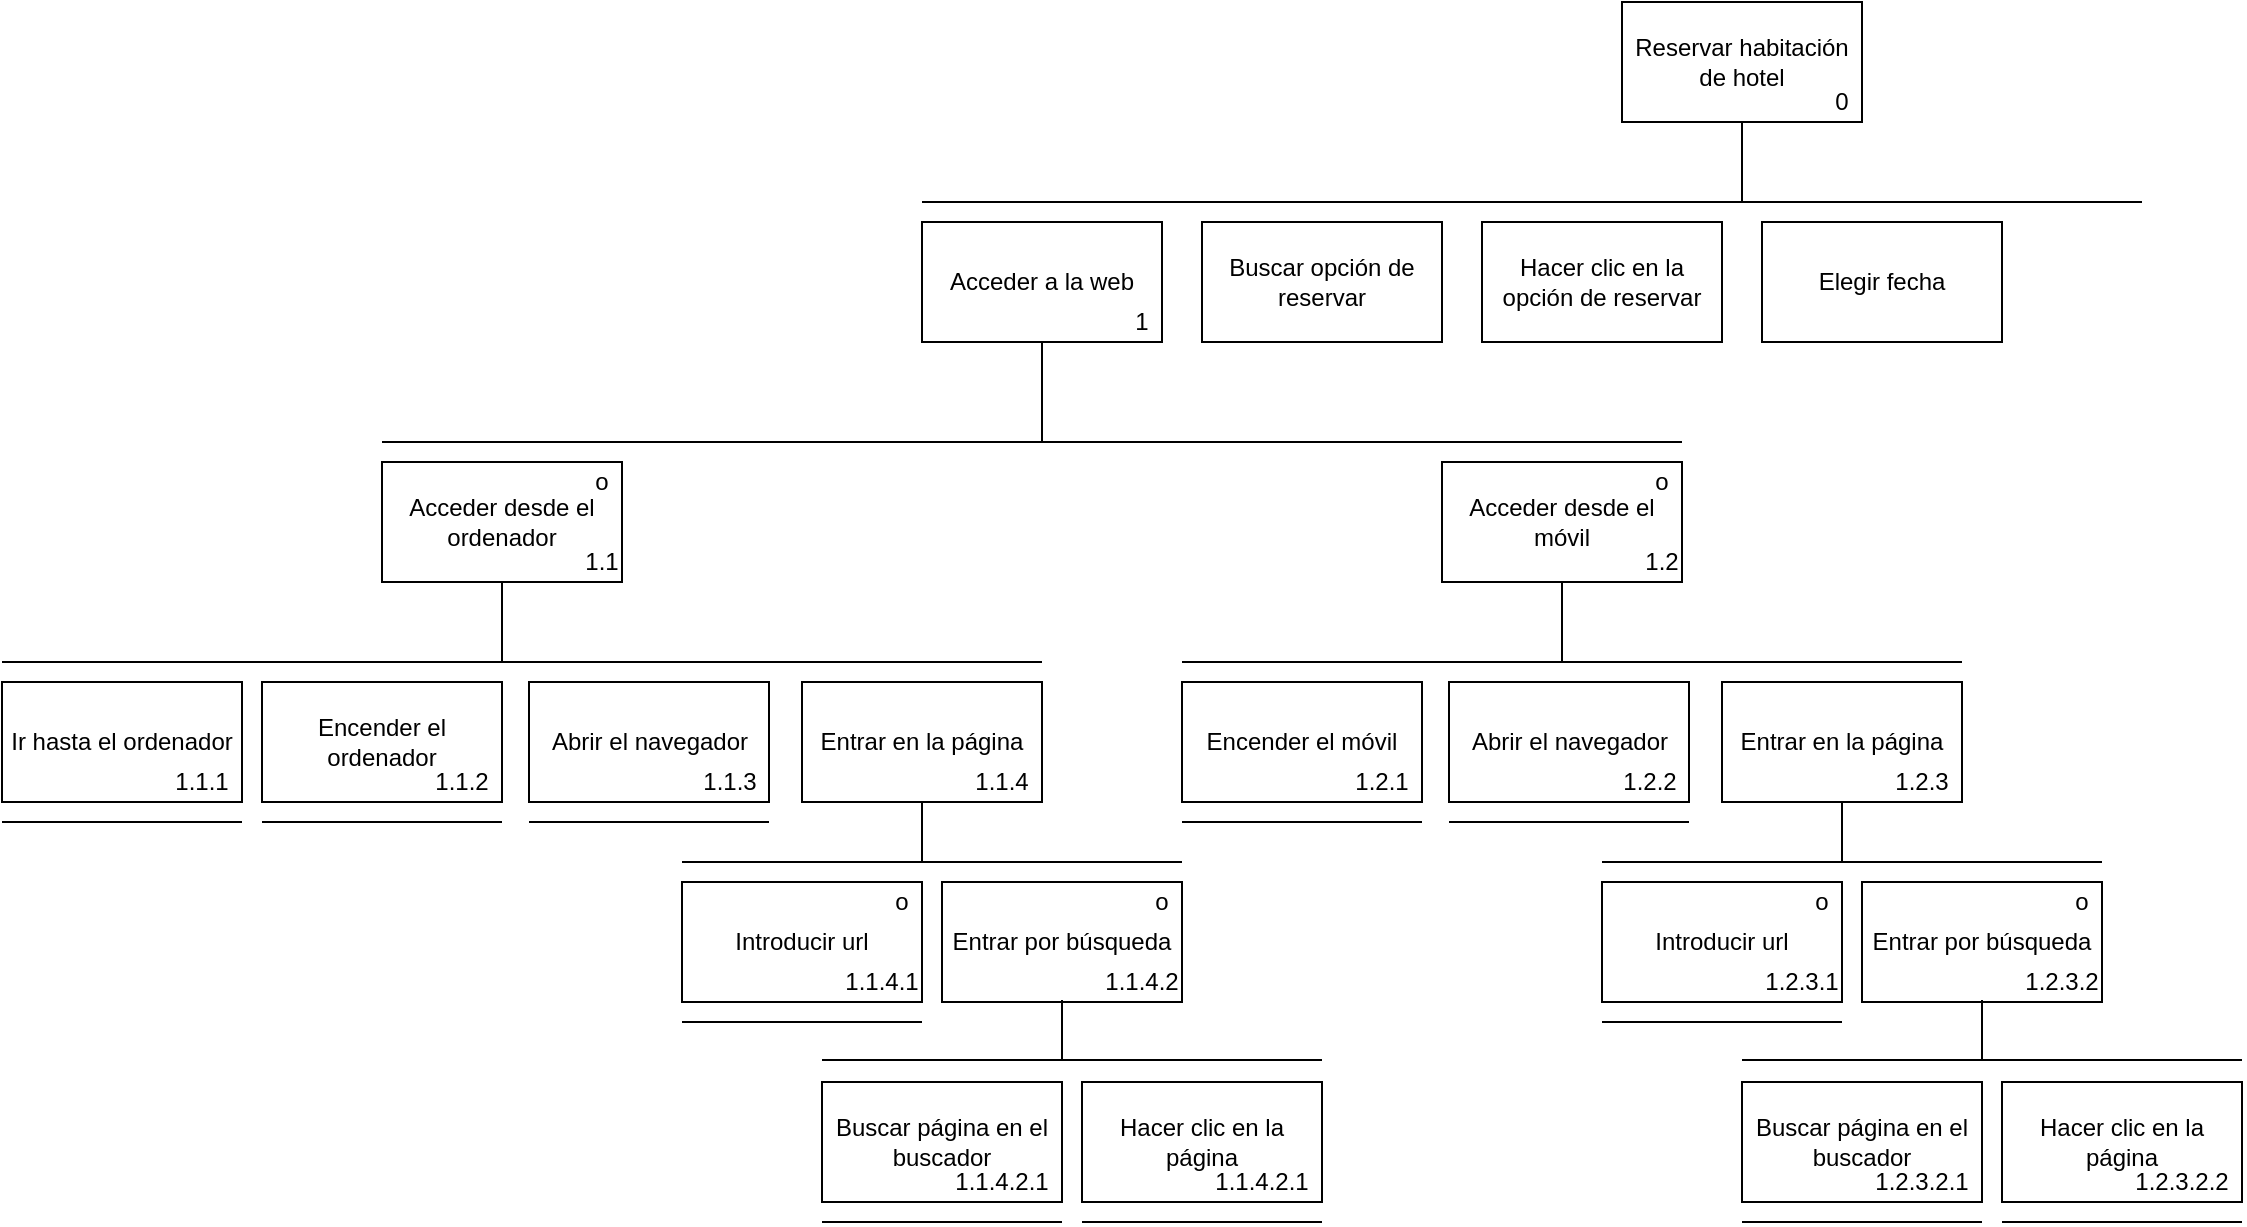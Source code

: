 <mxfile version="12.9.3" type="github">
  <diagram id="vgMpB3oz3y_oeOcNTijl" name="Page-1">
    <mxGraphModel dx="1692" dy="457" grid="1" gridSize="10" guides="1" tooltips="1" connect="1" arrows="1" fold="1" page="1" pageScale="1" pageWidth="827" pageHeight="1169" math="0" shadow="0">
      <root>
        <mxCell id="0" />
        <mxCell id="1" parent="0" />
        <mxCell id="CEYnPQlG16EadwTZ8Rgl-3" style="edgeStyle=orthogonalEdgeStyle;rounded=0;orthogonalLoop=1;jettySize=auto;html=1;endArrow=none;endFill=0;" edge="1" parent="1" source="CEYnPQlG16EadwTZ8Rgl-1">
          <mxGeometry relative="1" as="geometry">
            <mxPoint x="400" y="170" as="targetPoint" />
          </mxGeometry>
        </mxCell>
        <mxCell id="CEYnPQlG16EadwTZ8Rgl-1" value="Reservar habitación de hotel" style="rounded=0;whiteSpace=wrap;html=1;" vertex="1" parent="1">
          <mxGeometry x="340" y="70" width="120" height="60" as="geometry" />
        </mxCell>
        <mxCell id="CEYnPQlG16EadwTZ8Rgl-6" value="" style="endArrow=none;html=1;" edge="1" parent="1">
          <mxGeometry width="50" height="50" relative="1" as="geometry">
            <mxPoint x="-10" y="170" as="sourcePoint" />
            <mxPoint x="600" y="170" as="targetPoint" />
          </mxGeometry>
        </mxCell>
        <mxCell id="CEYnPQlG16EadwTZ8Rgl-7" value="0" style="text;html=1;strokeColor=none;fillColor=none;align=center;verticalAlign=middle;whiteSpace=wrap;rounded=0;" vertex="1" parent="1">
          <mxGeometry x="430" y="110" width="40" height="20" as="geometry" />
        </mxCell>
        <mxCell id="CEYnPQlG16EadwTZ8Rgl-11" style="edgeStyle=none;orthogonalLoop=1;jettySize=auto;html=1;endArrow=none;" edge="1" parent="1" source="CEYnPQlG16EadwTZ8Rgl-8">
          <mxGeometry relative="1" as="geometry">
            <mxPoint x="50" y="290" as="targetPoint" />
          </mxGeometry>
        </mxCell>
        <mxCell id="CEYnPQlG16EadwTZ8Rgl-8" value="Acceder a la web" style="rounded=0;whiteSpace=wrap;html=1;" vertex="1" parent="1">
          <mxGeometry x="-10" y="180" width="120" height="60" as="geometry" />
        </mxCell>
        <mxCell id="CEYnPQlG16EadwTZ8Rgl-9" value="1" style="text;html=1;strokeColor=none;fillColor=none;align=center;verticalAlign=middle;whiteSpace=wrap;rounded=0;" vertex="1" parent="1">
          <mxGeometry x="80" y="220" width="40" height="20" as="geometry" />
        </mxCell>
        <mxCell id="CEYnPQlG16EadwTZ8Rgl-16" style="edgeStyle=none;orthogonalLoop=1;jettySize=auto;html=1;endArrow=none;" edge="1" parent="1" source="CEYnPQlG16EadwTZ8Rgl-12">
          <mxGeometry relative="1" as="geometry">
            <mxPoint x="-220" y="400" as="targetPoint" />
          </mxGeometry>
        </mxCell>
        <mxCell id="CEYnPQlG16EadwTZ8Rgl-12" value="Acceder desde el ordenador" style="rounded=0;whiteSpace=wrap;html=1;" vertex="1" parent="1">
          <mxGeometry x="-280" y="300" width="120" height="60" as="geometry" />
        </mxCell>
        <mxCell id="CEYnPQlG16EadwTZ8Rgl-60" style="edgeStyle=none;orthogonalLoop=1;jettySize=auto;html=1;endArrow=none;" edge="1" parent="1" source="CEYnPQlG16EadwTZ8Rgl-13">
          <mxGeometry relative="1" as="geometry">
            <mxPoint x="310" y="400" as="targetPoint" />
          </mxGeometry>
        </mxCell>
        <mxCell id="CEYnPQlG16EadwTZ8Rgl-13" value="Acceder desde el móvil" style="rounded=0;whiteSpace=wrap;html=1;" vertex="1" parent="1">
          <mxGeometry x="250" y="300" width="120" height="60" as="geometry" />
        </mxCell>
        <mxCell id="CEYnPQlG16EadwTZ8Rgl-14" value="" style="endArrow=none;html=1;" edge="1" parent="1">
          <mxGeometry width="50" height="50" relative="1" as="geometry">
            <mxPoint x="-280" y="290" as="sourcePoint" />
            <mxPoint x="370" y="290" as="targetPoint" />
          </mxGeometry>
        </mxCell>
        <mxCell id="CEYnPQlG16EadwTZ8Rgl-17" value="Ir hasta el ordenador" style="rounded=0;whiteSpace=wrap;html=1;" vertex="1" parent="1">
          <mxGeometry x="-470" y="410" width="120" height="60" as="geometry" />
        </mxCell>
        <mxCell id="CEYnPQlG16EadwTZ8Rgl-18" value="" style="endArrow=none;html=1;" edge="1" parent="1">
          <mxGeometry width="50" height="50" relative="1" as="geometry">
            <mxPoint x="-470" y="400" as="sourcePoint" />
            <mxPoint x="50" y="400" as="targetPoint" />
          </mxGeometry>
        </mxCell>
        <mxCell id="CEYnPQlG16EadwTZ8Rgl-19" value="Encender el ordenador" style="rounded=0;whiteSpace=wrap;html=1;" vertex="1" parent="1">
          <mxGeometry x="-340" y="410" width="120" height="60" as="geometry" />
        </mxCell>
        <mxCell id="CEYnPQlG16EadwTZ8Rgl-20" value="Abrir el navegador" style="rounded=0;whiteSpace=wrap;html=1;" vertex="1" parent="1">
          <mxGeometry x="-206.5" y="410" width="120" height="60" as="geometry" />
        </mxCell>
        <mxCell id="CEYnPQlG16EadwTZ8Rgl-21" value="Entrar en la página" style="rounded=0;whiteSpace=wrap;html=1;" vertex="1" parent="1">
          <mxGeometry x="-70" y="410" width="120" height="60" as="geometry" />
        </mxCell>
        <mxCell id="CEYnPQlG16EadwTZ8Rgl-25" style="edgeStyle=none;orthogonalLoop=1;jettySize=auto;html=1;endArrow=none;exitX=0.5;exitY=1;exitDx=0;exitDy=0;" edge="1" parent="1" source="CEYnPQlG16EadwTZ8Rgl-21">
          <mxGeometry relative="1" as="geometry">
            <mxPoint x="-10" y="500" as="targetPoint" />
            <mxPoint x="-200" y="380" as="sourcePoint" />
          </mxGeometry>
        </mxCell>
        <mxCell id="CEYnPQlG16EadwTZ8Rgl-26" value="" style="endArrow=none;html=1;" edge="1" parent="1">
          <mxGeometry width="50" height="50" relative="1" as="geometry">
            <mxPoint x="-130" y="500" as="sourcePoint" />
            <mxPoint x="120" y="500" as="targetPoint" />
          </mxGeometry>
        </mxCell>
        <mxCell id="CEYnPQlG16EadwTZ8Rgl-27" value="Introducir url" style="rounded=0;whiteSpace=wrap;html=1;" vertex="1" parent="1">
          <mxGeometry x="-130" y="510" width="120" height="60" as="geometry" />
        </mxCell>
        <mxCell id="CEYnPQlG16EadwTZ8Rgl-28" value="Entrar por búsqueda" style="rounded=0;whiteSpace=wrap;html=1;" vertex="1" parent="1">
          <mxGeometry y="510" width="120" height="60" as="geometry" />
        </mxCell>
        <mxCell id="CEYnPQlG16EadwTZ8Rgl-29" value="o" style="text;html=1;strokeColor=none;fillColor=none;align=center;verticalAlign=middle;whiteSpace=wrap;rounded=0;" vertex="1" parent="1">
          <mxGeometry x="-40" y="510" width="40" height="20" as="geometry" />
        </mxCell>
        <mxCell id="CEYnPQlG16EadwTZ8Rgl-30" value="o" style="text;html=1;strokeColor=none;fillColor=none;align=center;verticalAlign=middle;whiteSpace=wrap;rounded=0;" vertex="1" parent="1">
          <mxGeometry x="90" y="510" width="40" height="20" as="geometry" />
        </mxCell>
        <mxCell id="CEYnPQlG16EadwTZ8Rgl-31" style="edgeStyle=none;orthogonalLoop=1;jettySize=auto;html=1;endArrow=none;exitX=0.5;exitY=1;exitDx=0;exitDy=0;" edge="1" parent="1">
          <mxGeometry relative="1" as="geometry">
            <mxPoint x="60" y="599" as="targetPoint" />
            <mxPoint x="60" y="569" as="sourcePoint" />
          </mxGeometry>
        </mxCell>
        <mxCell id="CEYnPQlG16EadwTZ8Rgl-32" value="" style="endArrow=none;html=1;" edge="1" parent="1">
          <mxGeometry width="50" height="50" relative="1" as="geometry">
            <mxPoint x="-60" y="599" as="sourcePoint" />
            <mxPoint x="190" y="599" as="targetPoint" />
          </mxGeometry>
        </mxCell>
        <mxCell id="CEYnPQlG16EadwTZ8Rgl-33" value="Buscar página en el buscador" style="rounded=0;whiteSpace=wrap;html=1;" vertex="1" parent="1">
          <mxGeometry x="-60" y="610" width="120" height="60" as="geometry" />
        </mxCell>
        <mxCell id="CEYnPQlG16EadwTZ8Rgl-34" value="Hacer clic en la página" style="rounded=0;whiteSpace=wrap;html=1;" vertex="1" parent="1">
          <mxGeometry x="70" y="610" width="120" height="60" as="geometry" />
        </mxCell>
        <mxCell id="CEYnPQlG16EadwTZ8Rgl-35" value="" style="endArrow=none;html=1;" edge="1" parent="1">
          <mxGeometry width="50" height="50" relative="1" as="geometry">
            <mxPoint x="-470" y="480" as="sourcePoint" />
            <mxPoint x="-350" y="480" as="targetPoint" />
          </mxGeometry>
        </mxCell>
        <mxCell id="CEYnPQlG16EadwTZ8Rgl-36" value="" style="endArrow=none;html=1;" edge="1" parent="1">
          <mxGeometry width="50" height="50" relative="1" as="geometry">
            <mxPoint x="-340" y="480" as="sourcePoint" />
            <mxPoint x="-220" y="480" as="targetPoint" />
          </mxGeometry>
        </mxCell>
        <mxCell id="CEYnPQlG16EadwTZ8Rgl-37" value="" style="endArrow=none;html=1;" edge="1" parent="1">
          <mxGeometry width="50" height="50" relative="1" as="geometry">
            <mxPoint x="-206.5" y="480" as="sourcePoint" />
            <mxPoint x="-86.5" y="480" as="targetPoint" />
          </mxGeometry>
        </mxCell>
        <mxCell id="CEYnPQlG16EadwTZ8Rgl-38" value="" style="endArrow=none;html=1;" edge="1" parent="1">
          <mxGeometry width="50" height="50" relative="1" as="geometry">
            <mxPoint x="-130" y="580" as="sourcePoint" />
            <mxPoint x="-10" y="580" as="targetPoint" />
          </mxGeometry>
        </mxCell>
        <mxCell id="CEYnPQlG16EadwTZ8Rgl-39" value="" style="endArrow=none;html=1;" edge="1" parent="1">
          <mxGeometry width="50" height="50" relative="1" as="geometry">
            <mxPoint x="-60" y="680" as="sourcePoint" />
            <mxPoint x="60" y="680" as="targetPoint" />
          </mxGeometry>
        </mxCell>
        <mxCell id="CEYnPQlG16EadwTZ8Rgl-40" value="" style="endArrow=none;html=1;" edge="1" parent="1">
          <mxGeometry width="50" height="50" relative="1" as="geometry">
            <mxPoint x="70" y="680" as="sourcePoint" />
            <mxPoint x="190" y="680" as="targetPoint" />
          </mxGeometry>
        </mxCell>
        <mxCell id="CEYnPQlG16EadwTZ8Rgl-41" value="Encender el móvil" style="rounded=0;whiteSpace=wrap;html=1;" vertex="1" parent="1">
          <mxGeometry x="120" y="410" width="120" height="60" as="geometry" />
        </mxCell>
        <mxCell id="CEYnPQlG16EadwTZ8Rgl-42" value="Abrir el navegador" style="rounded=0;whiteSpace=wrap;html=1;" vertex="1" parent="1">
          <mxGeometry x="253.5" y="410" width="120" height="60" as="geometry" />
        </mxCell>
        <mxCell id="CEYnPQlG16EadwTZ8Rgl-43" value="Entrar en la página" style="rounded=0;whiteSpace=wrap;html=1;" vertex="1" parent="1">
          <mxGeometry x="390" y="410" width="120" height="60" as="geometry" />
        </mxCell>
        <mxCell id="CEYnPQlG16EadwTZ8Rgl-44" style="edgeStyle=none;orthogonalLoop=1;jettySize=auto;html=1;endArrow=none;exitX=0.5;exitY=1;exitDx=0;exitDy=0;" edge="1" parent="1" source="CEYnPQlG16EadwTZ8Rgl-43">
          <mxGeometry relative="1" as="geometry">
            <mxPoint x="450" y="500" as="targetPoint" />
            <mxPoint x="260" y="380" as="sourcePoint" />
          </mxGeometry>
        </mxCell>
        <mxCell id="CEYnPQlG16EadwTZ8Rgl-45" value="" style="endArrow=none;html=1;" edge="1" parent="1">
          <mxGeometry width="50" height="50" relative="1" as="geometry">
            <mxPoint x="330" y="500" as="sourcePoint" />
            <mxPoint x="580" y="500" as="targetPoint" />
          </mxGeometry>
        </mxCell>
        <mxCell id="CEYnPQlG16EadwTZ8Rgl-46" value="Introducir url" style="rounded=0;whiteSpace=wrap;html=1;" vertex="1" parent="1">
          <mxGeometry x="330" y="510" width="120" height="60" as="geometry" />
        </mxCell>
        <mxCell id="CEYnPQlG16EadwTZ8Rgl-47" value="Entrar por búsqueda" style="rounded=0;whiteSpace=wrap;html=1;" vertex="1" parent="1">
          <mxGeometry x="460" y="510" width="120" height="60" as="geometry" />
        </mxCell>
        <mxCell id="CEYnPQlG16EadwTZ8Rgl-48" value="o" style="text;html=1;strokeColor=none;fillColor=none;align=center;verticalAlign=middle;whiteSpace=wrap;rounded=0;" vertex="1" parent="1">
          <mxGeometry x="420" y="510" width="40" height="20" as="geometry" />
        </mxCell>
        <mxCell id="CEYnPQlG16EadwTZ8Rgl-49" value="o" style="text;html=1;strokeColor=none;fillColor=none;align=center;verticalAlign=middle;whiteSpace=wrap;rounded=0;" vertex="1" parent="1">
          <mxGeometry x="550" y="510" width="40" height="20" as="geometry" />
        </mxCell>
        <mxCell id="CEYnPQlG16EadwTZ8Rgl-50" style="edgeStyle=none;orthogonalLoop=1;jettySize=auto;html=1;endArrow=none;exitX=0.5;exitY=1;exitDx=0;exitDy=0;" edge="1" parent="1">
          <mxGeometry relative="1" as="geometry">
            <mxPoint x="520" y="599" as="targetPoint" />
            <mxPoint x="520" y="569" as="sourcePoint" />
          </mxGeometry>
        </mxCell>
        <mxCell id="CEYnPQlG16EadwTZ8Rgl-51" value="" style="endArrow=none;html=1;" edge="1" parent="1">
          <mxGeometry width="50" height="50" relative="1" as="geometry">
            <mxPoint x="400" y="599" as="sourcePoint" />
            <mxPoint x="650" y="599" as="targetPoint" />
          </mxGeometry>
        </mxCell>
        <mxCell id="CEYnPQlG16EadwTZ8Rgl-52" value="Buscar página en el buscador" style="rounded=0;whiteSpace=wrap;html=1;" vertex="1" parent="1">
          <mxGeometry x="400" y="610" width="120" height="60" as="geometry" />
        </mxCell>
        <mxCell id="CEYnPQlG16EadwTZ8Rgl-53" value="Hacer clic en la página" style="rounded=0;whiteSpace=wrap;html=1;" vertex="1" parent="1">
          <mxGeometry x="530" y="610" width="120" height="60" as="geometry" />
        </mxCell>
        <mxCell id="CEYnPQlG16EadwTZ8Rgl-54" value="" style="endArrow=none;html=1;" edge="1" parent="1">
          <mxGeometry width="50" height="50" relative="1" as="geometry">
            <mxPoint x="120" y="480" as="sourcePoint" />
            <mxPoint x="240" y="480" as="targetPoint" />
          </mxGeometry>
        </mxCell>
        <mxCell id="CEYnPQlG16EadwTZ8Rgl-55" value="" style="endArrow=none;html=1;" edge="1" parent="1">
          <mxGeometry width="50" height="50" relative="1" as="geometry">
            <mxPoint x="253.5" y="480" as="sourcePoint" />
            <mxPoint x="373.5" y="480" as="targetPoint" />
          </mxGeometry>
        </mxCell>
        <mxCell id="CEYnPQlG16EadwTZ8Rgl-56" value="" style="endArrow=none;html=1;" edge="1" parent="1">
          <mxGeometry width="50" height="50" relative="1" as="geometry">
            <mxPoint x="330" y="580" as="sourcePoint" />
            <mxPoint x="450" y="580" as="targetPoint" />
          </mxGeometry>
        </mxCell>
        <mxCell id="CEYnPQlG16EadwTZ8Rgl-57" value="" style="endArrow=none;html=1;" edge="1" parent="1">
          <mxGeometry width="50" height="50" relative="1" as="geometry">
            <mxPoint x="400" y="680" as="sourcePoint" />
            <mxPoint x="520" y="680" as="targetPoint" />
          </mxGeometry>
        </mxCell>
        <mxCell id="CEYnPQlG16EadwTZ8Rgl-58" value="" style="endArrow=none;html=1;" edge="1" parent="1">
          <mxGeometry width="50" height="50" relative="1" as="geometry">
            <mxPoint x="530" y="680" as="sourcePoint" />
            <mxPoint x="650" y="680" as="targetPoint" />
          </mxGeometry>
        </mxCell>
        <mxCell id="CEYnPQlG16EadwTZ8Rgl-59" value="" style="endArrow=none;html=1;" edge="1" parent="1">
          <mxGeometry width="50" height="50" relative="1" as="geometry">
            <mxPoint x="120" y="400" as="sourcePoint" />
            <mxPoint x="510" y="400" as="targetPoint" />
          </mxGeometry>
        </mxCell>
        <mxCell id="CEYnPQlG16EadwTZ8Rgl-61" value="o" style="text;html=1;strokeColor=none;fillColor=none;align=center;verticalAlign=middle;whiteSpace=wrap;rounded=0;" vertex="1" parent="1">
          <mxGeometry x="-190" y="300" width="40" height="20" as="geometry" />
        </mxCell>
        <mxCell id="CEYnPQlG16EadwTZ8Rgl-62" value="o" style="text;html=1;strokeColor=none;fillColor=none;align=center;verticalAlign=middle;whiteSpace=wrap;rounded=0;" vertex="1" parent="1">
          <mxGeometry x="340" y="300" width="40" height="20" as="geometry" />
        </mxCell>
        <mxCell id="CEYnPQlG16EadwTZ8Rgl-64" value="1.1" style="text;html=1;strokeColor=none;fillColor=none;align=center;verticalAlign=middle;whiteSpace=wrap;rounded=0;" vertex="1" parent="1">
          <mxGeometry x="-190" y="340" width="40" height="20" as="geometry" />
        </mxCell>
        <mxCell id="CEYnPQlG16EadwTZ8Rgl-65" value="1.2" style="text;html=1;strokeColor=none;fillColor=none;align=center;verticalAlign=middle;whiteSpace=wrap;rounded=0;" vertex="1" parent="1">
          <mxGeometry x="340" y="340" width="40" height="20" as="geometry" />
        </mxCell>
        <mxCell id="CEYnPQlG16EadwTZ8Rgl-66" value="1.1.1" style="text;html=1;strokeColor=none;fillColor=none;align=center;verticalAlign=middle;whiteSpace=wrap;rounded=0;" vertex="1" parent="1">
          <mxGeometry x="-390" y="450" width="40" height="20" as="geometry" />
        </mxCell>
        <mxCell id="CEYnPQlG16EadwTZ8Rgl-67" value="1.1.2&lt;span style=&quot;color: rgba(0 , 0 , 0 , 0) ; font-family: monospace ; font-size: 0px ; white-space: nowrap&quot;&gt;%3CmxGraphModel%3E%3Croot%3E%3CmxCell%20id%3D%220%22%2F%3E%3CmxCell%20id%3D%221%22%20parent%3D%220%22%2F%3E%3CmxCell%20id%3D%222%22%20value%3D%221.1%22%20style%3D%22text%3Bhtml%3D1%3BstrokeColor%3Dnone%3BfillColor%3Dnone%3Balign%3Dcenter%3BverticalAlign%3Dmiddle%3BwhiteSpace%3Dwrap%3Brounded%3D0%3B%22%20vertex%3D%221%22%20parent%3D%221%22%3E%3CmxGeometry%20x%3D%22-190%22%20y%3D%22340%22%20width%3D%2240%22%20height%3D%2220%22%20as%3D%22geometry%22%2F%3E%3C%2FmxCell%3E%3C%2Froot%3E%3C%2FmxGraphModel%3E&lt;/span&gt;" style="text;html=1;strokeColor=none;fillColor=none;align=center;verticalAlign=middle;whiteSpace=wrap;rounded=0;" vertex="1" parent="1">
          <mxGeometry x="-260" y="450" width="40" height="20" as="geometry" />
        </mxCell>
        <mxCell id="CEYnPQlG16EadwTZ8Rgl-68" value="1.1.3&lt;span style=&quot;color: rgba(0 , 0 , 0 , 0) ; font-family: monospace ; font-size: 0px ; white-space: nowrap&quot;&gt;%3CmxGraphModel%3E%3Croot%3E%3CmxCell%20id%3D%220%22%2F%3E%3CmxCell%20id%3D%221%22%20parent%3D%220%22%2F%3E%3CmxCell%20id%3D%222%22%20value%3D%221.1%22%20style%3D%22text%3Bhtml%3D1%3BstrokeColor%3Dnone%3BfillColor%3Dnone%3Balign%3Dcenter%3BverticalAlign%3Dmiddle%3BwhiteSpace%3Dwrap%3Brounded%3D0%3B%22%20vertex%3D%221%22%20parent%3D%221%22%3E%3CmxGeometry%20x%3D%22-190%22%20y%3D%22340%22%20width%3D%2240%22%20height%3D%2220%22%20as%3D%22geometry%22%2F%3E%3C%2FmxCell%3E%3C%2Froot%3E%3C%2FmxGraphModel%33&lt;/span&gt;" style="text;html=1;strokeColor=none;fillColor=none;align=center;verticalAlign=middle;whiteSpace=wrap;rounded=0;" vertex="1" parent="1">
          <mxGeometry x="-126.5" y="450" width="40" height="20" as="geometry" />
        </mxCell>
        <mxCell id="CEYnPQlG16EadwTZ8Rgl-69" value="1.1.4&lt;span style=&quot;color: rgba(0 , 0 , 0 , 0) ; font-family: monospace ; font-size: 0px ; white-space: nowrap&quot;&gt;%3CmxGraphModel%3E%3Croot%3E%3CmxCell%20id%3D%220%22%2F%3E%3CmxCell%20id%3D%221%22%20parent%3D%220%22%2F%3E%3CmxCell%20id%3D%222%22%20value%3D%221.1%22%20style%3D%22text%3Bhtml%3D1%3BstrokeColor%3Dnone%3BfillColor%3Dnone%3Balign%3Dcenter%3BverticalAlign%3Dmiddle%3BwhiteSpace%3Dwrap%3Brounded%3D0%3B%22%20vertex%3D%221%22%20parent%3D%221%22%3E%3CmxGeometry%20x%3D%22-190%22%20y%3D%22340%22%20width%3D%2240%22%20height%3D%2220%22%20as%3D%22geometry%22%2F%3E%3C%2FmxCell%3E%3C%2Froot%3E%3C%2FmxGraphModel%33&lt;/span&gt;" style="text;html=1;strokeColor=none;fillColor=none;align=center;verticalAlign=middle;whiteSpace=wrap;rounded=0;" vertex="1" parent="1">
          <mxGeometry x="10" y="450" width="40" height="20" as="geometry" />
        </mxCell>
        <mxCell id="CEYnPQlG16EadwTZ8Rgl-70" value="1.2.1" style="text;html=1;strokeColor=none;fillColor=none;align=center;verticalAlign=middle;whiteSpace=wrap;rounded=0;" vertex="1" parent="1">
          <mxGeometry x="200" y="450" width="40" height="20" as="geometry" />
        </mxCell>
        <mxCell id="CEYnPQlG16EadwTZ8Rgl-71" value="1.2.2&lt;span style=&quot;color: rgba(0 , 0 , 0 , 0) ; font-family: monospace ; font-size: 0px ; white-space: nowrap&quot;&gt;%3CmxGraphModel%3E%3Croot%3E%3CmxCell%20id%3D%220%22%2F%3E%3CmxCell%20id%3D%221%22%20parent%3D%220%22%2F%3E%3CmxCell%20id%3D%222%22%20value%3D%221.1%22%20style%3D%22text%3Bhtml%3D1%3BstrokeColor%3Dnone%3BfillColor%3Dnone%3Balign%3Dcenter%3BverticalAlign%3Dmiddle%3BwhiteSpace%3Dwrap%3Brounded%3D0%3B%22%20vertex%3D%221%22%20parent%3D%221%22%3E%3CmxGeometry%20x%3D%22-190%22%20y%3D%22340%22%20width%3D%2240%22%20height%3D%2220%22%20as%3D%22geometry%22%2F%3E%3C%2FmxCell%3E%3C%2Froot%3E%3C%2FmxGraphModel%3E&lt;/span&gt;" style="text;html=1;strokeColor=none;fillColor=none;align=center;verticalAlign=middle;whiteSpace=wrap;rounded=0;" vertex="1" parent="1">
          <mxGeometry x="333.5" y="450" width="40" height="20" as="geometry" />
        </mxCell>
        <mxCell id="CEYnPQlG16EadwTZ8Rgl-72" value="1.2.3&lt;span style=&quot;color: rgba(0 , 0 , 0 , 0) ; font-family: monospace ; font-size: 0px ; white-space: nowrap&quot;&gt;%3CmxGraphModel%3E%3Croot%3E%3CmxCell%20id%3D%220%22%2F%3E%3CmxCell%20id%3D%221%22%20parent%3D%220%22%2F%3E%3CmxCell%20id%3D%222%22%20value%3D%221.1%22%20style%3D%22text%3Bhtml%3D1%3BstrokeColor%3Dnone%3BfillColor%3Dnone%3Balign%3Dcenter%3BverticalAlign%3Dmiddle%3BwhiteSpace%3Dwrap%3Brounded%3D0%3B%22%20vertex%3D%221%22%20parent%3D%221%22%3E%3CmxGeometry%20x%3D%22-190%22%20y%3D%22340%22%20width%3D%2240%22%20height%3D%2220%22%20as%3D%22geometry%22%2F%3E%3C%2FmxCell%3E%3C%2Froot%3E%3C%2FmxGraphModel%33&lt;/span&gt;" style="text;html=1;strokeColor=none;fillColor=none;align=center;verticalAlign=middle;whiteSpace=wrap;rounded=0;" vertex="1" parent="1">
          <mxGeometry x="470" y="450" width="40" height="20" as="geometry" />
        </mxCell>
        <mxCell id="CEYnPQlG16EadwTZ8Rgl-74" value="1.1.4.1&lt;span style=&quot;color: rgba(0 , 0 , 0 , 0) ; font-family: monospace ; font-size: 0px ; white-space: nowrap&quot;&gt;%3CmxGraphModel%3E%3Croot%3E%3CmxCell%20id%3D%220%22%2F%3E%3CmxCell%20id%3D%221%22%20parent%3D%220%22%2F%3E%3CmxCell%20id%3D%222%22%20value%3D%221.1%22%20style%3D%22text%3Bhtml%3D1%3BstrokeColor%3Dnone%3BfillColor%3Dnone%3Balign%3Dcenter%3BverticalAlign%3Dmiddle%3BwhiteSpace%3Dwrap%3Brounded%3D0%3B%22%20vertex%3D%221%22%20parent%3D%221%22%3E%3CmxGeometry%20x%3D%22-190%22%20y%3D%22340%22%20width%3D%2240%22%20height%3D%2220%22%20as%3D%22geometry%22%2F%3E%3C%2FmxCell%3E%3C%2Froot%3E%3C%2FmxGraphModel%33&lt;/span&gt;" style="text;html=1;strokeColor=none;fillColor=none;align=center;verticalAlign=middle;whiteSpace=wrap;rounded=0;" vertex="1" parent="1">
          <mxGeometry x="-50" y="550" width="40" height="20" as="geometry" />
        </mxCell>
        <mxCell id="CEYnPQlG16EadwTZ8Rgl-75" value="1.1.4.2&lt;span style=&quot;color: rgba(0 , 0 , 0 , 0) ; font-family: monospace ; font-size: 0px ; white-space: nowrap&quot;&gt;%3CmxGraphModel%3E%3Croot%3E%3CmxCell%20id%3D%220%22%2F%3E%3CmxCell%20id%3D%221%22%20parent%3D%220%22%2F%3E%3CmxCell%20id%3D%222%22%20value%3D%221.1%22%20style%3D%22text%3Bhtml%3D1%3BstrokeColor%3Dnone%3BfillColor%3Dnone%3Balign%3Dcenter%3BverticalAlign%3Dmiddle%3BwhiteSpace%3Dwrap%3Brounded%3D0%3B%22%20vertex%3D%221%22%20parent%3D%221%22%3E%3CmxGeometry%20x%3D%22-190%22%20y%3D%22340%22%20width%3D%2240%22%20height%3D%2220%22%20as%3D%22geometry%22%2F%3E%3C%2FmxCell%3E%3C%2Froot%3E%3C%2FmxGraphModel%33&lt;/span&gt;" style="text;html=1;strokeColor=none;fillColor=none;align=center;verticalAlign=middle;whiteSpace=wrap;rounded=0;" vertex="1" parent="1">
          <mxGeometry x="80" y="550" width="40" height="20" as="geometry" />
        </mxCell>
        <mxCell id="CEYnPQlG16EadwTZ8Rgl-76" value="1.1.4.2.1&lt;span style=&quot;color: rgba(0 , 0 , 0 , 0) ; font-family: monospace ; font-size: 0px ; white-space: nowrap&quot;&gt;%3CmxGraphModel%3E%3Croot%3E%3CmxCell%20id%3D%220%22%2F%3E%3CmxCell%20id%3D%221%22%20parent%3D%220%22%2F%3E%3CmxCell%20id%3D%222%22%20value%3D%221.1%22%20style%3D%22text%3Bhtml%3D1%3BstrokeColor%3Dnone%3BfillColor%3Dnone%3Balign%3Dcenter%3BverticalAlign%3Dmiddle%3BwhiteSpace%3Dwrap%3Brounded%3D0%3B%22%20vertex%3D%221%22%20parent%3D%221%22%3E%3CmxGeometry%20x%3D%22-190%22%20y%3D%22340%22%20width%3D%2240%22%20height%3D%2220%22%20as%3D%22geometry%22%2F%3E%3C%2FmxCell%3E%3C%2Froot%3E%3C%2FmxGraphModel%33&lt;/span&gt;" style="text;html=1;strokeColor=none;fillColor=none;align=center;verticalAlign=middle;whiteSpace=wrap;rounded=0;" vertex="1" parent="1">
          <mxGeometry x="10" y="650" width="40" height="20" as="geometry" />
        </mxCell>
        <mxCell id="CEYnPQlG16EadwTZ8Rgl-77" value="1.1.4.2.1&lt;span style=&quot;color: rgba(0 , 0 , 0 , 0) ; font-family: monospace ; font-size: 0px ; white-space: nowrap&quot;&gt;%3CmxGraphModel%3E%3Croot%3E%3CmxCell%20id%3D%220%22%2F%3E%3CmxCell%20id%3D%221%22%20parent%3D%220%22%2F%3E%3CmxCell%20id%3D%222%22%20value%3D%221.1%22%20style%3D%22text%3Bhtml%3D1%3BstrokeColor%3Dnone%3BfillColor%3Dnone%3Balign%3Dcenter%3BverticalAlign%3Dmiddle%3BwhiteSpace%3Dwrap%3Brounded%3D0%3B%22%20vertex%3D%221%22%20parent%3D%221%22%3E%3CmxGeometry%20x%3D%22-190%22%20y%3D%22340%22%20width%3D%2240%22%20height%3D%2220%22%20as%3D%22geometry%22%2F%3E%3C%2FmxCell%3E%3C%2Froot%3E%3C%2FmxGraphModel%33&lt;/span&gt;" style="text;html=1;strokeColor=none;fillColor=none;align=center;verticalAlign=middle;whiteSpace=wrap;rounded=0;" vertex="1" parent="1">
          <mxGeometry x="140" y="650" width="40" height="20" as="geometry" />
        </mxCell>
        <mxCell id="CEYnPQlG16EadwTZ8Rgl-78" value="1.2.3.1&lt;span style=&quot;color: rgba(0 , 0 , 0 , 0) ; font-family: monospace ; font-size: 0px ; white-space: nowrap&quot;&gt;%3CmxGraphModel%3E%3Croot%3E%3CmxCell%20id%3D%220%22%2F%3E%3CmxCell%20id%3D%221%22%20parent%3D%220%22%2F%3E%3CmxCell%20id%3D%222%22%20value%3D%221.1%22%20style%3D%22text%3Bhtml%3D1%3BstrokeColor%3Dnone%3BfillColor%3Dnone%3Balign%3Dcenter%3BverticalAlign%3Dmiddle%3BwhiteSpace%3Dwrap%3Brounded%3D0%3B%22%20vertex%3D%221%22%20parent%3D%221%22%3E%3CmxGeometry%20x%3D%22-190%22%20y%3D%22340%22%20width%3D%2240%22%20height%3D%2220%22%20as%3D%22geometry%22%2F%3E%3C%2FmxCell%3E%3C%2Froot%3E%3C%2FmxGraphModel%33&lt;/span&gt;" style="text;html=1;strokeColor=none;fillColor=none;align=center;verticalAlign=middle;whiteSpace=wrap;rounded=0;" vertex="1" parent="1">
          <mxGeometry x="410" y="550" width="40" height="20" as="geometry" />
        </mxCell>
        <mxCell id="CEYnPQlG16EadwTZ8Rgl-79" value="1.2.3.2&lt;span style=&quot;color: rgba(0 , 0 , 0 , 0) ; font-family: monospace ; font-size: 0px ; white-space: nowrap&quot;&gt;%3CmxGraphModel%3E%3Croot%3E%3CmxCell%20id%3D%220%22%2F%3E%3CmxCell%20id%3D%221%22%20parent%3D%220%22%2F%3E%3CmxCell%20id%3D%222%22%20value%3D%221.1%22%20style%3D%22text%3Bhtml%3D1%3BstrokeColor%3Dnone%3BfillColor%3Dnone%3Balign%3Dcenter%3BverticalAlign%3Dmiddle%3BwhiteSpace%3Dwrap%3Brounded%3D0%3B%22%20vertex%3D%221%22%20parent%3D%221%22%3E%3CmxGeometry%20x%3D%22-190%22%20y%3D%22340%22%20width%3D%2240%22%20height%3D%2220%22%20as%3D%22geometry%22%2F%3E%3C%2FmxCell%3E%3C%2Froot%3E%3C%2FmxGraphModel%33&lt;/span&gt;" style="text;html=1;strokeColor=none;fillColor=none;align=center;verticalAlign=middle;whiteSpace=wrap;rounded=0;" vertex="1" parent="1">
          <mxGeometry x="540" y="550" width="40" height="20" as="geometry" />
        </mxCell>
        <mxCell id="CEYnPQlG16EadwTZ8Rgl-80" value="1.2.3.2.1&lt;span style=&quot;color: rgba(0 , 0 , 0 , 0) ; font-family: monospace ; font-size: 0px ; white-space: nowrap&quot;&gt;%3CmxGraphModel%3E%3Croot%3E%3CmxCell%20id%3D%220%22%2F%3E%3CmxCell%20id%3D%221%22%20parent%3D%220%22%2F%3E%3CmxCell%20id%3D%222%22%20value%3D%221.1%22%20style%3D%22text%3Bhtml%3D1%3BstrokeColor%3Dnone%3BfillColor%3Dnone%3Balign%3Dcenter%3BverticalAlign%3Dmiddle%3BwhiteSpace%3Dwrap%3Brounded%3D0%3B%22%20vertex%3D%221%22%20parent%3D%221%22%3E%3CmxGeometry%20x%3D%22-190%22%20y%3D%22340%22%20width%3D%2240%22%20height%3D%2220%22%20as%3D%22geometry%22%2F%3E%3C%2FmxCell%3E%3C%2Froot%3E%3C%2FmxGraphModel%33&lt;/span&gt;" style="text;html=1;strokeColor=none;fillColor=none;align=center;verticalAlign=middle;whiteSpace=wrap;rounded=0;" vertex="1" parent="1">
          <mxGeometry x="470" y="650" width="40" height="20" as="geometry" />
        </mxCell>
        <mxCell id="CEYnPQlG16EadwTZ8Rgl-81" value="1.2.3.2.2&lt;span style=&quot;color: rgba(0 , 0 , 0 , 0) ; font-family: monospace ; font-size: 0px ; white-space: nowrap&quot;&gt;%3CmxGraphModel%3E%3Croot%3E%3CmxCell%20id%3D%220%22%2F%3E%3CmxCell%20id%3D%221%22%20parent%3D%220%22%2F%3E%3CmxCell%20id%3D%222%22%20value%3D%221.1%22%20style%3D%22text%3Bhtml%3D1%3BstrokeColor%3Dnone%3BfillColor%3Dnone%3Balign%3Dcenter%3BverticalAlign%3Dmiddle%3BwhiteSpace%3Dwrap%3Brounded%3D0%3B%22%20vertex%3D%221%22%20parent%3D%221%22%3E%3CmxGeometry%20x%3D%22-190%22%20y%3D%22340%22%20width%3D%2240%22%20height%3D%2220%22%20as%3D%22geometry%22%2F%3E%3C%2FmxCell%3E%3C%2Froot%3E%3C%2FmxGraphModel%33&lt;/span&gt;" style="text;html=1;strokeColor=none;fillColor=none;align=center;verticalAlign=middle;whiteSpace=wrap;rounded=0;" vertex="1" parent="1">
          <mxGeometry x="600" y="650" width="40" height="20" as="geometry" />
        </mxCell>
        <mxCell id="CEYnPQlG16EadwTZ8Rgl-82" value="Buscar opción de reservar" style="rounded=0;whiteSpace=wrap;html=1;" vertex="1" parent="1">
          <mxGeometry x="130" y="180" width="120" height="60" as="geometry" />
        </mxCell>
        <mxCell id="CEYnPQlG16EadwTZ8Rgl-83" value="Hacer clic en la opción de reservar&lt;span style=&quot;color: rgba(0 , 0 , 0 , 0) ; font-family: monospace ; font-size: 0px ; white-space: nowrap&quot;&gt;%3CmxGraphModel%3E%3Croot%3E%3CmxCell%20id%3D%220%22%2F%3E%3CmxCell%20id%3D%221%22%20parent%3D%220%22%2F%3E%3CmxCell%20id%3D%222%22%20value%3D%22Buscar%20opci%C3%B3n%20de%20reservar%22%20style%3D%22rounded%3D0%3BwhiteSpace%3Dwrap%3Bhtml%3D1%3B%22%20vertex%3D%221%22%20parent%3D%221%22%3E%3CmxGeometry%20x%3D%22130%22%20y%3D%22180%22%20width%3D%22120%22%20height%3D%2260%22%20as%3D%22geometry%22%2F%3E%3C%2FmxCell%3E%3C%2Froot%3E%3C%2FmxGraphModel%3E&lt;/span&gt;" style="rounded=0;whiteSpace=wrap;html=1;" vertex="1" parent="1">
          <mxGeometry x="270" y="180" width="120" height="60" as="geometry" />
        </mxCell>
        <mxCell id="CEYnPQlG16EadwTZ8Rgl-84" value="Elegir fecha" style="rounded=0;whiteSpace=wrap;html=1;" vertex="1" parent="1">
          <mxGeometry x="410" y="180" width="120" height="60" as="geometry" />
        </mxCell>
      </root>
    </mxGraphModel>
  </diagram>
</mxfile>
